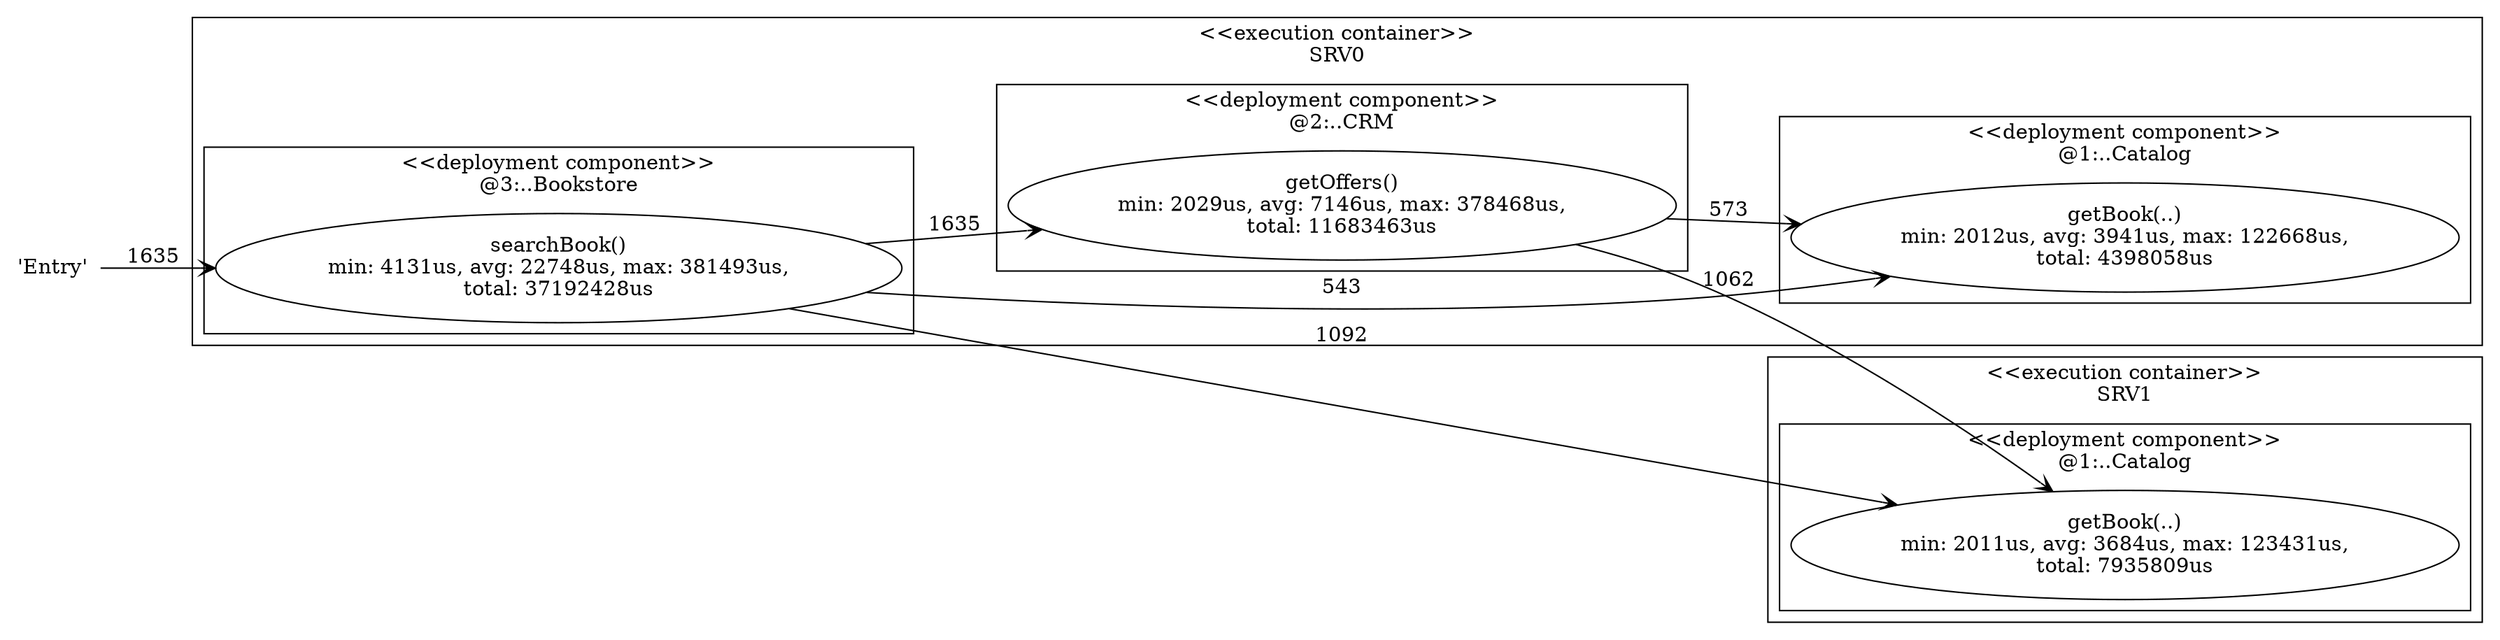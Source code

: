 digraph G {
 rankdir=LR;
"depNode_0" [label="'Entry'",shape="none"]
subgraph "cluster_container2" {
 label = "<<execution container>>\nSRV0";
 shape = "box";
 style = "filled";
 fillcolor = "white";
subgraph "cluster_component_2" {
 label = "<<deployment component>>\n@1:..Catalog";
 shape = "box";
 style = "filled";
 fillcolor = "white";
"depNode_4" [label="getBook(..)\nmin: 2012us, avg: 3941us, max: 122668us,\ntotal: 4398058us",shape="oval",style="filled",color="#000000",fillcolor="white"]
}
subgraph "cluster_component_3" {
 label = "<<deployment component>>\n@2:..CRM";
 shape = "box";
 style = "filled";
 fillcolor = "white";
"depNode_3" [label="getOffers()\nmin: 2029us, avg: 7146us, max: 378468us,\ntotal: 11683463us",shape="oval",style="filled",color="#000000",fillcolor="white"]
}
subgraph "cluster_component_4" {
 label = "<<deployment component>>\n@3:..Bookstore";
 shape = "box";
 style = "filled";
 fillcolor = "white";
"depNode_1" [label="searchBook()\nmin: 4131us, avg: 22748us, max: 381493us,\ntotal: 37192428us",shape="oval",style="filled",color="#000000",fillcolor="white"]
}
}
subgraph "cluster_container1" {
 label = "<<execution container>>\nSRV1";
 shape = "box";
 style = "filled";
 fillcolor = "white";
subgraph "cluster_component_1" {
 label = "<<deployment component>>\n@1:..Catalog";
 shape = "box";
 style = "filled";
 fillcolor = "white";
"depNode_2" [label="getBook(..)\nmin: 2011us, avg: 3684us, max: 123431us,\ntotal: 7935809us",shape="oval",style="filled",color="#000000",fillcolor="white"]
}
}
depNode_0->depNode_1[label=1635, style="solid", arrowhead="open", color="#000000"]
depNode_1->depNode_2[label=1092, style="solid", arrowhead="open", color="#000000"]
depNode_1->depNode_3[label=1635, style="solid", arrowhead="open", color="#000000"]
depNode_1->depNode_4[label=543, style="solid", arrowhead="open", color="#000000"]
depNode_3->depNode_2[label=1062, style="solid", arrowhead="open", color="#000000"]
depNode_3->depNode_4[label=573, style="solid", arrowhead="open", color="#000000"]
}

